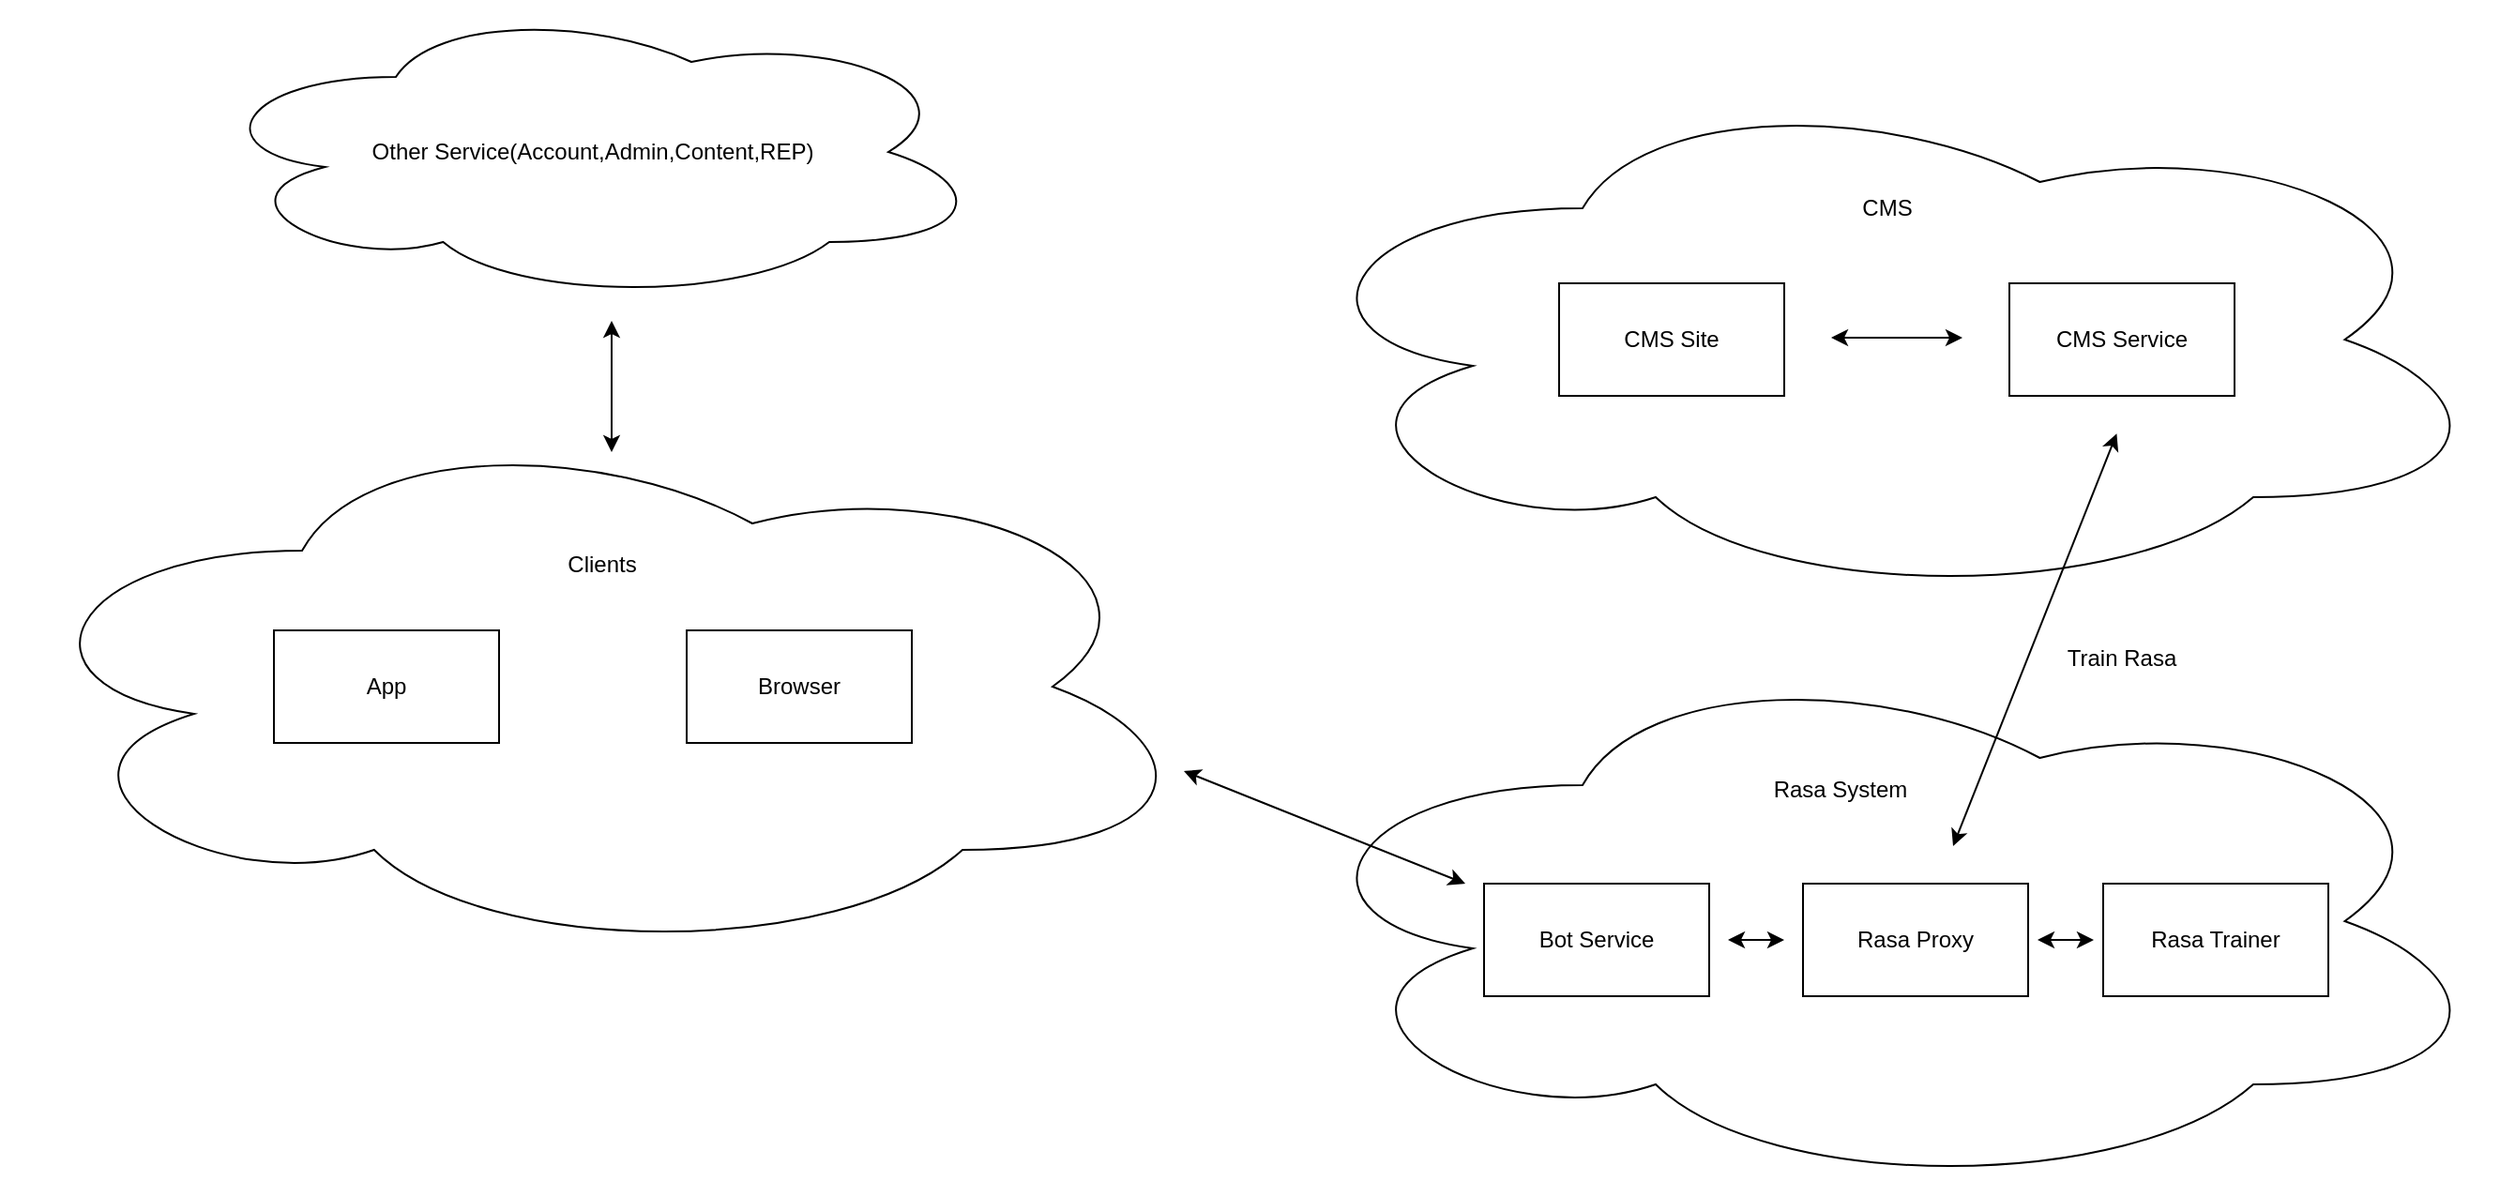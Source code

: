 <mxfile version="12.1.0" type="github" pages="2"><diagram id="CmcUFbm4e3qoOomTY870" name="Structure"><mxGraphModel dx="2098" dy="677" grid="1" gridSize="10" guides="1" tooltips="1" connect="1" arrows="1" fold="1" page="1" pageScale="1" pageWidth="850" pageHeight="1100" math="0" shadow="0"><root><mxCell id="0"/><mxCell id="1" parent="0"/><mxCell id="ch3GbWa2_tDRXzTi-DqE-3" value="" style="ellipse;shape=cloud;whiteSpace=wrap;html=1;" parent="1" vertex="1"><mxGeometry x="30" y="100" width="650" height="280" as="geometry"/></mxCell><mxCell id="ch3GbWa2_tDRXzTi-DqE-1" value="CMS Site" style="rounded=0;whiteSpace=wrap;html=1;" parent="1" vertex="1"><mxGeometry x="180" y="210" width="120" height="60" as="geometry"/></mxCell><mxCell id="ch3GbWa2_tDRXzTi-DqE-2" value="CMS Service" style="rounded=0;whiteSpace=wrap;html=1;" parent="1" vertex="1"><mxGeometry x="420" y="210" width="120" height="60" as="geometry"/></mxCell><mxCell id="ch3GbWa2_tDRXzTi-DqE-4" value="CMS" style="text;html=1;strokeColor=none;fillColor=none;align=center;verticalAlign=middle;whiteSpace=wrap;rounded=0;" parent="1" vertex="1"><mxGeometry x="300" y="160" width="110" height="20" as="geometry"/></mxCell><mxCell id="ch3GbWa2_tDRXzTi-DqE-7" value="" style="endArrow=classic;startArrow=classic;html=1;" parent="1" edge="1"><mxGeometry width="50" height="50" relative="1" as="geometry"><mxPoint x="325" y="239" as="sourcePoint"/><mxPoint x="395" y="239" as="targetPoint"/><Array as="points"><mxPoint x="345" y="239"/><mxPoint x="365" y="239"/></Array></mxGeometry></mxCell><mxCell id="ch3GbWa2_tDRXzTi-DqE-8" value="" style="ellipse;shape=cloud;whiteSpace=wrap;html=1;" parent="1" vertex="1"><mxGeometry x="30" y="405" width="650" height="290" as="geometry"/></mxCell><mxCell id="ch3GbWa2_tDRXzTi-DqE-9" value="Rasa Proxy" style="rounded=0;whiteSpace=wrap;html=1;" parent="1" vertex="1"><mxGeometry x="310" y="530" width="120" height="60" as="geometry"/></mxCell><mxCell id="ch3GbWa2_tDRXzTi-DqE-10" value="Rasa Trainer" style="rounded=0;whiteSpace=wrap;html=1;" parent="1" vertex="1"><mxGeometry x="470" y="530" width="120" height="60" as="geometry"/></mxCell><mxCell id="ch3GbWa2_tDRXzTi-DqE-11" value="" style="endArrow=classic;startArrow=classic;html=1;" parent="1" edge="1"><mxGeometry width="50" height="50" relative="1" as="geometry"><mxPoint x="435" y="560" as="sourcePoint"/><mxPoint x="465" y="560" as="targetPoint"/><Array as="points"><mxPoint x="435" y="560"/><mxPoint x="455" y="560"/></Array></mxGeometry></mxCell><mxCell id="ch3GbWa2_tDRXzTi-DqE-12" value="" style="endArrow=classic;startArrow=classic;html=1;entryX=0.688;entryY=0.679;entryDx=0;entryDy=0;entryPerimeter=0;" parent="1" target="ch3GbWa2_tDRXzTi-DqE-3" edge="1"><mxGeometry width="50" height="50" relative="1" as="geometry"><mxPoint x="390" y="510" as="sourcePoint"/><mxPoint x="370" y="380" as="targetPoint"/></mxGeometry></mxCell><mxCell id="ch3GbWa2_tDRXzTi-DqE-13" value="" style="ellipse;shape=cloud;whiteSpace=wrap;html=1;" parent="1" vertex="1"><mxGeometry x="-650" y="280" width="640" height="290" as="geometry"/></mxCell><mxCell id="ch3GbWa2_tDRXzTi-DqE-14" value="Rasa System" style="text;html=1;strokeColor=none;fillColor=none;align=center;verticalAlign=middle;whiteSpace=wrap;rounded=0;" parent="1" vertex="1"><mxGeometry x="290" y="470" width="80" height="20" as="geometry"/></mxCell><mxCell id="ch3GbWa2_tDRXzTi-DqE-15" value="Clients" style="text;html=1;strokeColor=none;fillColor=none;align=center;verticalAlign=middle;whiteSpace=wrap;rounded=0;" parent="1" vertex="1"><mxGeometry x="-375" y="350" width="90" height="20" as="geometry"/></mxCell><mxCell id="ch3GbWa2_tDRXzTi-DqE-16" value="App" style="rounded=0;whiteSpace=wrap;html=1;" parent="1" vertex="1"><mxGeometry x="-505" y="395" width="120" height="60" as="geometry"/></mxCell><mxCell id="ch3GbWa2_tDRXzTi-DqE-17" value="Browser" style="rounded=0;whiteSpace=wrap;html=1;" parent="1" vertex="1"><mxGeometry x="-285" y="395" width="120" height="60" as="geometry"/></mxCell><mxCell id="ch3GbWa2_tDRXzTi-DqE-18" value="Train Rasa" style="text;html=1;strokeColor=none;fillColor=none;align=center;verticalAlign=middle;whiteSpace=wrap;rounded=0;" parent="1" vertex="1"><mxGeometry x="445" y="400" width="70" height="20" as="geometry"/></mxCell><mxCell id="ch3GbWa2_tDRXzTi-DqE-19" value="" style="endArrow=classic;startArrow=classic;html=1;entryX=0.219;entryY=0.517;entryDx=0;entryDy=0;entryPerimeter=0;exitX=1;exitY=0.813;exitDx=0;exitDy=0;exitPerimeter=0;" parent="1" source="Ig2KS38gtSS8Ago5YH0e-1" target="ch3GbWa2_tDRXzTi-DqE-8" edge="1"><mxGeometry width="50" height="50" relative="1" as="geometry"><mxPoint x="-130" y="500" as="sourcePoint"/><mxPoint x="-50" y="520" as="targetPoint"/></mxGeometry></mxCell><mxCell id="ch3GbWa2_tDRXzTi-DqE-22" value="Other Service(Account,Admin,Content,REP)" style="ellipse;shape=cloud;whiteSpace=wrap;html=1;" parent="1" vertex="1"><mxGeometry x="-545" y="60" width="420" height="160" as="geometry"/></mxCell><mxCell id="ch3GbWa2_tDRXzTi-DqE-23" value="" style="endArrow=classic;startArrow=classic;html=1;" parent="1" edge="1"><mxGeometry width="50" height="50" relative="1" as="geometry"><mxPoint x="-325" y="300" as="sourcePoint"/><mxPoint x="-325" y="230" as="targetPoint"/></mxGeometry></mxCell><mxCell id="Ig2KS38gtSS8Ago5YH0e-1" value="Bot Service" style="rounded=0;whiteSpace=wrap;html=1;" vertex="1" parent="1"><mxGeometry x="140" y="530" width="120" height="60" as="geometry"/></mxCell><mxCell id="Ig2KS38gtSS8Ago5YH0e-2" value="" style="endArrow=classic;startArrow=classic;html=1;" edge="1" parent="1"><mxGeometry width="50" height="50" relative="1" as="geometry"><mxPoint x="-20" y="470" as="sourcePoint"/><mxPoint x="130" y="530" as="targetPoint"/></mxGeometry></mxCell><mxCell id="Ig2KS38gtSS8Ago5YH0e-4" value="" style="endArrow=classic;startArrow=classic;html=1;" edge="1" parent="1"><mxGeometry width="50" height="50" relative="1" as="geometry"><mxPoint x="270" y="560" as="sourcePoint"/><mxPoint x="300" y="560" as="targetPoint"/><Array as="points"><mxPoint x="270" y="560"/><mxPoint x="290" y="560"/></Array></mxGeometry></mxCell></root></mxGraphModel></diagram><diagram id="U_UvRn2zC_8baGxEDPlc" name="Chat Flow"><mxGraphModel dx="1248" dy="677" grid="1" gridSize="10" guides="1" tooltips="1" connect="1" arrows="1" fold="1" page="1" pageScale="1" pageWidth="850" pageHeight="1100" math="0" shadow="0"><root><mxCell id="lXzbf15QLSuM601N0bL6-0"/><mxCell id="lXzbf15QLSuM601N0bL6-1" parent="lXzbf15QLSuM601N0bL6-0"/><mxCell id="lXzbf15QLSuM601N0bL6-2" value="Chat Flow" style="swimlane;html=1;childLayout=stackLayout;resizeParent=1;resizeParentMax=0;startSize=20;" vertex="1" parent="lXzbf15QLSuM601N0bL6-1"><mxGeometry x="140" y="70" width="570" height="1790" as="geometry"/></mxCell><mxCell id="lXzbf15QLSuM601N0bL6-7" value="Client" style="swimlane;html=1;startSize=20;" vertex="1" parent="lXzbf15QLSuM601N0bL6-2"><mxGeometry y="20" width="355" height="1770" as="geometry"/></mxCell><mxCell id="lXzbf15QLSuM601N0bL6-8" value="Get In Chat UI" style="ellipse;whiteSpace=wrap;html=1;" vertex="1" parent="lXzbf15QLSuM601N0bL6-7"><mxGeometry x="32.5" y="40" width="125" height="60" as="geometry"/></mxCell><mxCell id="lXzbf15QLSuM601N0bL6-10" value="Send Join Chat By Code" style="rounded=0;whiteSpace=wrap;html=1;" vertex="1" parent="lXzbf15QLSuM601N0bL6-7"><mxGeometry x="35" y="160" width="120" height="60" as="geometry"/></mxCell><mxCell id="lXzbf15QLSuM601N0bL6-11" value="" style="endArrow=classic;html=1;exitX=0.5;exitY=1;exitDx=0;exitDy=0;entryX=0.5;entryY=0;entryDx=0;entryDy=0;" edge="1" parent="lXzbf15QLSuM601N0bL6-7" source="lXzbf15QLSuM601N0bL6-8" target="lXzbf15QLSuM601N0bL6-10"><mxGeometry width="50" height="50" relative="1" as="geometry"><mxPoint x="85" y="160" as="sourcePoint"/><mxPoint x="135" y="110" as="targetPoint"/></mxGeometry></mxCell><mxCell id="lXzbf15QLSuM601N0bL6-18" value="Recevie Chat Info" style="rounded=0;whiteSpace=wrap;html=1;" vertex="1" parent="lXzbf15QLSuM601N0bL6-7"><mxGeometry x="37.5" y="410" width="120" height="60" as="geometry"/></mxCell><mxCell id="lXzbf15QLSuM601N0bL6-20" value="Begin Chat" style="rounded=0;whiteSpace=wrap;html=1;" vertex="1" parent="lXzbf15QLSuM601N0bL6-7"><mxGeometry x="37.5" y="540" width="120" height="60" as="geometry"/></mxCell><mxCell id="lXzbf15QLSuM601N0bL6-21" value="" style="endArrow=classic;html=1;exitX=0.5;exitY=1;exitDx=0;exitDy=0;entryX=0.5;entryY=0;entryDx=0;entryDy=0;" edge="1" parent="lXzbf15QLSuM601N0bL6-7" target="lXzbf15QLSuM601N0bL6-20"><mxGeometry width="50" height="50" relative="1" as="geometry"><mxPoint x="97.5" y="470" as="sourcePoint"/><mxPoint x="97.5" y="535" as="targetPoint"/></mxGeometry></mxCell><mxCell id="lXzbf15QLSuM601N0bL6-22" value="Send Start Chat Message By Code" style="rounded=0;whiteSpace=wrap;html=1;" vertex="1" parent="lXzbf15QLSuM601N0bL6-7"><mxGeometry x="37.5" y="670" width="120" height="60" as="geometry"/></mxCell><mxCell id="lXzbf15QLSuM601N0bL6-23" value="" style="endArrow=classic;html=1;exitX=0.5;exitY=1;exitDx=0;exitDy=0;entryX=0.5;entryY=0;entryDx=0;entryDy=0;" edge="1" parent="lXzbf15QLSuM601N0bL6-7"><mxGeometry width="50" height="50" relative="1" as="geometry"><mxPoint x="97.5" y="600" as="sourcePoint"/><mxPoint x="97.5" y="670" as="targetPoint"/></mxGeometry></mxCell><mxCell id="lXzbf15QLSuM601N0bL6-26" value="" style="endArrow=classic;html=1;exitX=1;exitY=0.5;exitDx=0;exitDy=0;entryX=0;entryY=0.5;entryDx=0;entryDy=0;" edge="1" parent="lXzbf15QLSuM601N0bL6-7" target="lXzbf15QLSuM601N0bL6-24"><mxGeometry width="50" height="50" relative="1" as="geometry"><mxPoint x="157.5" y="700" as="sourcePoint"/><mxPoint x="237.5" y="700" as="targetPoint"/></mxGeometry></mxCell><mxCell id="lXzbf15QLSuM601N0bL6-30" value="Recevie Messages" style="rounded=0;whiteSpace=wrap;html=1;" vertex="1" parent="lXzbf15QLSuM601N0bL6-7"><mxGeometry x="37.5" y="930" width="120" height="60" as="geometry"/></mxCell><mxCell id="lXzbf15QLSuM601N0bL6-31" value="Show On UI" style="rounded=0;whiteSpace=wrap;html=1;" vertex="1" parent="lXzbf15QLSuM601N0bL6-7"><mxGeometry x="37.5" y="1060" width="120" height="60" as="geometry"/></mxCell><mxCell id="lXzbf15QLSuM601N0bL6-32" value="" style="endArrow=classic;html=1;exitX=0.5;exitY=1;exitDx=0;exitDy=0;entryX=0.5;entryY=0;entryDx=0;entryDy=0;" edge="1" parent="lXzbf15QLSuM601N0bL6-7" target="lXzbf15QLSuM601N0bL6-31"><mxGeometry width="50" height="50" relative="1" as="geometry"><mxPoint x="97.5" y="990" as="sourcePoint"/><mxPoint x="-147.5" y="965" as="targetPoint"/></mxGeometry></mxCell><mxCell id="lXzbf15QLSuM601N0bL6-34" value="Is EOF?" style="rhombus;whiteSpace=wrap;html=1;" vertex="1" parent="lXzbf15QLSuM601N0bL6-7"><mxGeometry x="57.5" y="1190" width="80" height="80" as="geometry"/></mxCell><mxCell id="lXzbf15QLSuM601N0bL6-35" value="" style="endArrow=classic;html=1;exitX=0.5;exitY=1;exitDx=0;exitDy=0;entryX=0.5;entryY=0;entryDx=0;entryDy=0;" edge="1" parent="lXzbf15QLSuM601N0bL6-7"><mxGeometry width="50" height="50" relative="1" as="geometry"><mxPoint x="96.5" y="1120" as="sourcePoint"/><mxPoint x="96.5" y="1190" as="targetPoint"/></mxGeometry></mxCell><mxCell id="lXzbf15QLSuM601N0bL6-36" value="Waiting User Input" style="rounded=0;whiteSpace=wrap;html=1;" vertex="1" parent="lXzbf15QLSuM601N0bL6-7"><mxGeometry x="37.5" y="1350" width="120" height="60" as="geometry"/></mxCell><mxCell id="lXzbf15QLSuM601N0bL6-37" value="Send User Input" style="rounded=0;whiteSpace=wrap;html=1;" vertex="1" parent="lXzbf15QLSuM601N0bL6-7"><mxGeometry x="37.5" y="1490" width="120" height="60" as="geometry"/></mxCell><mxCell id="lXzbf15QLSuM601N0bL6-45" value="" style="endArrow=classic;html=1;exitX=0.5;exitY=1;exitDx=0;exitDy=0;entryX=0.5;entryY=0;entryDx=0;entryDy=0;" edge="1" parent="lXzbf15QLSuM601N0bL6-7" target="lXzbf15QLSuM601N0bL6-36"><mxGeometry width="50" height="50" relative="1" as="geometry"><mxPoint x="97.5" y="1270" as="sourcePoint"/><mxPoint x="97.5" y="1340" as="targetPoint"/></mxGeometry></mxCell><mxCell id="lXzbf15QLSuM601N0bL6-46" value="" style="endArrow=classic;html=1;exitX=0.5;exitY=1;exitDx=0;exitDy=0;entryX=0.5;entryY=0;entryDx=0;entryDy=0;" edge="1" parent="lXzbf15QLSuM601N0bL6-7" target="lXzbf15QLSuM601N0bL6-37"><mxGeometry width="50" height="50" relative="1" as="geometry"><mxPoint x="97.5" y="1410" as="sourcePoint"/><mxPoint x="97.5" y="1480" as="targetPoint"/></mxGeometry></mxCell><mxCell id="lXzbf15QLSuM601N0bL6-47" value="NO" style="text;html=1;strokeColor=none;fillColor=none;align=center;verticalAlign=middle;whiteSpace=wrap;rounded=0;" vertex="1" parent="lXzbf15QLSuM601N0bL6-7"><mxGeometry x="97.5" y="1300" width="40" height="20" as="geometry"/></mxCell><mxCell id="lXzbf15QLSuM601N0bL6-49" value="Exit" style="ellipse;whiteSpace=wrap;html=1;" vertex="1" parent="lXzbf15QLSuM601N0bL6-7"><mxGeometry x="215" y="1650.136" width="125" height="60" as="geometry"/></mxCell><mxCell id="lXzbf15QLSuM601N0bL6-50" value="" style="endArrow=classic;html=1;exitX=1;exitY=0.5;exitDx=0;exitDy=0;entryX=0.5;entryY=0;entryDx=0;entryDy=0;" edge="1" parent="lXzbf15QLSuM601N0bL6-7" source="lXzbf15QLSuM601N0bL6-34" target="lXzbf15QLSuM601N0bL6-49"><mxGeometry width="50" height="50" relative="1" as="geometry"><mxPoint x="165" y="1260" as="sourcePoint"/><mxPoint x="215" y="1210" as="targetPoint"/><Array as="points"><mxPoint x="275" y="1230"/></Array></mxGeometry></mxCell><mxCell id="lXzbf15QLSuM601N0bL6-51" value="YES" style="text;html=1;strokeColor=none;fillColor=none;align=center;verticalAlign=middle;whiteSpace=wrap;rounded=0;" vertex="1" parent="lXzbf15QLSuM601N0bL6-7"><mxGeometry x="160" y="1210" width="40" height="20" as="geometry"/></mxCell><mxCell id="lXzbf15QLSuM601N0bL6-4" value="Service" style="swimlane;html=1;startSize=20;" vertex="1" parent="lXzbf15QLSuM601N0bL6-2"><mxGeometry x="355" y="20" width="215" height="1770" as="geometry"/></mxCell><mxCell id="lXzbf15QLSuM601N0bL6-12" value="Save Chat Info" style="rounded=0;whiteSpace=wrap;html=1;" vertex="1" parent="lXzbf15QLSuM601N0bL6-4"><mxGeometry x="40" y="285" width="120" height="60" as="geometry"/></mxCell><mxCell id="lXzbf15QLSuM601N0bL6-13" value="Response Chat Info" style="rounded=0;whiteSpace=wrap;html=1;" vertex="1" parent="lXzbf15QLSuM601N0bL6-4"><mxGeometry x="40" y="410" width="120" height="60" as="geometry"/></mxCell><mxCell id="lXzbf15QLSuM601N0bL6-14" value="Set Chat Info" style="rounded=0;whiteSpace=wrap;html=1;" vertex="1" parent="lXzbf15QLSuM601N0bL6-4"><mxGeometry x="40" y="160" width="120" height="60" as="geometry"/></mxCell><mxCell id="lXzbf15QLSuM601N0bL6-15" value="" style="endArrow=classic;html=1;exitX=0.5;exitY=1;exitDx=0;exitDy=0;entryX=0.5;entryY=0;entryDx=0;entryDy=0;" edge="1" parent="lXzbf15QLSuM601N0bL6-4" target="lXzbf15QLSuM601N0bL6-12"><mxGeometry width="50" height="50" relative="1" as="geometry"><mxPoint x="99" y="220" as="sourcePoint"/><mxPoint x="99" y="280" as="targetPoint"/></mxGeometry></mxCell><mxCell id="lXzbf15QLSuM601N0bL6-16" value="" style="endArrow=classic;html=1;exitX=0.5;exitY=1;exitDx=0;exitDy=0;entryX=0.5;entryY=0;entryDx=0;entryDy=0;" edge="1" parent="lXzbf15QLSuM601N0bL6-4" target="lXzbf15QLSuM601N0bL6-13"><mxGeometry width="50" height="50" relative="1" as="geometry"><mxPoint x="100" y="345" as="sourcePoint"/><mxPoint x="100" y="405" as="targetPoint"/></mxGeometry></mxCell><mxCell id="lXzbf15QLSuM601N0bL6-24" value="Save Chat Message" style="rounded=0;whiteSpace=wrap;html=1;" vertex="1" parent="lXzbf15QLSuM601N0bL6-4"><mxGeometry x="40" y="670" width="120" height="60" as="geometry"/></mxCell><mxCell id="lXzbf15QLSuM601N0bL6-25" value="Get Rasa Response" style="rounded=0;whiteSpace=wrap;html=1;" vertex="1" parent="lXzbf15QLSuM601N0bL6-4"><mxGeometry x="40" y="800" width="120" height="60" as="geometry"/></mxCell><mxCell id="lXzbf15QLSuM601N0bL6-27" value="" style="endArrow=classic;html=1;exitX=0.5;exitY=1;exitDx=0;exitDy=0;entryX=0.5;entryY=0;entryDx=0;entryDy=0;" edge="1" parent="lXzbf15QLSuM601N0bL6-4" target="lXzbf15QLSuM601N0bL6-25"><mxGeometry width="50" height="50" relative="1" as="geometry"><mxPoint x="99" y="730" as="sourcePoint"/><mxPoint x="99" y="795" as="targetPoint"/></mxGeometry></mxCell><mxCell id="lXzbf15QLSuM601N0bL6-28" value="Response Messages" style="rounded=0;whiteSpace=wrap;html=1;" vertex="1" parent="lXzbf15QLSuM601N0bL6-4"><mxGeometry x="40" y="930" width="120" height="60" as="geometry"/></mxCell><mxCell id="lXzbf15QLSuM601N0bL6-29" value="" style="endArrow=classic;html=1;exitX=0.5;exitY=1;exitDx=0;exitDy=0;entryX=0.5;entryY=0;entryDx=0;entryDy=0;" edge="1" parent="lXzbf15QLSuM601N0bL6-4"><mxGeometry width="50" height="50" relative="1" as="geometry"><mxPoint x="100" y="860" as="sourcePoint"/><mxPoint x="101" y="930" as="targetPoint"/></mxGeometry></mxCell><mxCell id="lXzbf15QLSuM601N0bL6-17" value="" style="endArrow=classic;html=1;exitX=1;exitY=0.5;exitDx=0;exitDy=0;entryX=0;entryY=0.5;entryDx=0;entryDy=0;" edge="1" parent="lXzbf15QLSuM601N0bL6-2" source="lXzbf15QLSuM601N0bL6-10" target="lXzbf15QLSuM601N0bL6-14"><mxGeometry width="50" height="50" relative="1" as="geometry"><mxPoint x="165" y="230" as="sourcePoint"/><mxPoint x="215" y="180" as="targetPoint"/></mxGeometry></mxCell><mxCell id="lXzbf15QLSuM601N0bL6-19" value="" style="endArrow=classic;html=1;exitX=0;exitY=0.5;exitDx=0;exitDy=0;entryX=1;entryY=0.5;entryDx=0;entryDy=0;" edge="1" parent="lXzbf15QLSuM601N0bL6-2" source="lXzbf15QLSuM601N0bL6-13" target="lXzbf15QLSuM601N0bL6-18"><mxGeometry width="50" height="50" relative="1" as="geometry"><mxPoint x="175" y="490" as="sourcePoint"/><mxPoint x="225" y="440" as="targetPoint"/></mxGeometry></mxCell><mxCell id="lXzbf15QLSuM601N0bL6-33" value="" style="endArrow=classic;html=1;exitX=0;exitY=0.5;exitDx=0;exitDy=0;entryX=1;entryY=0.5;entryDx=0;entryDy=0;" edge="1" parent="lXzbf15QLSuM601N0bL6-2" target="lXzbf15QLSuM601N0bL6-30" source="lXzbf15QLSuM601N0bL6-28"><mxGeometry width="50" height="50" relative="1" as="geometry"><mxPoint x="235" y="980" as="sourcePoint"/><mxPoint x="-20" y="890" as="targetPoint"/></mxGeometry></mxCell><mxCell id="lXzbf15QLSuM601N0bL6-48" value="" style="curved=1;endArrow=classic;html=1;exitX=1;exitY=0.5;exitDx=0;exitDy=0;entryX=-0.017;entryY=0.636;entryDx=0;entryDy=0;entryPerimeter=0;" edge="1" parent="lXzbf15QLSuM601N0bL6-2" source="lXzbf15QLSuM601N0bL6-37" target="lXzbf15QLSuM601N0bL6-24"><mxGeometry width="50" height="50" relative="1" as="geometry"><mxPoint x="225" y="1550" as="sourcePoint"/><mxPoint x="275" y="1500" as="targetPoint"/><Array as="points"><mxPoint x="295" y="1440"/><mxPoint x="205" y="850"/></Array></mxGeometry></mxCell></root></mxGraphModel></diagram></mxfile>